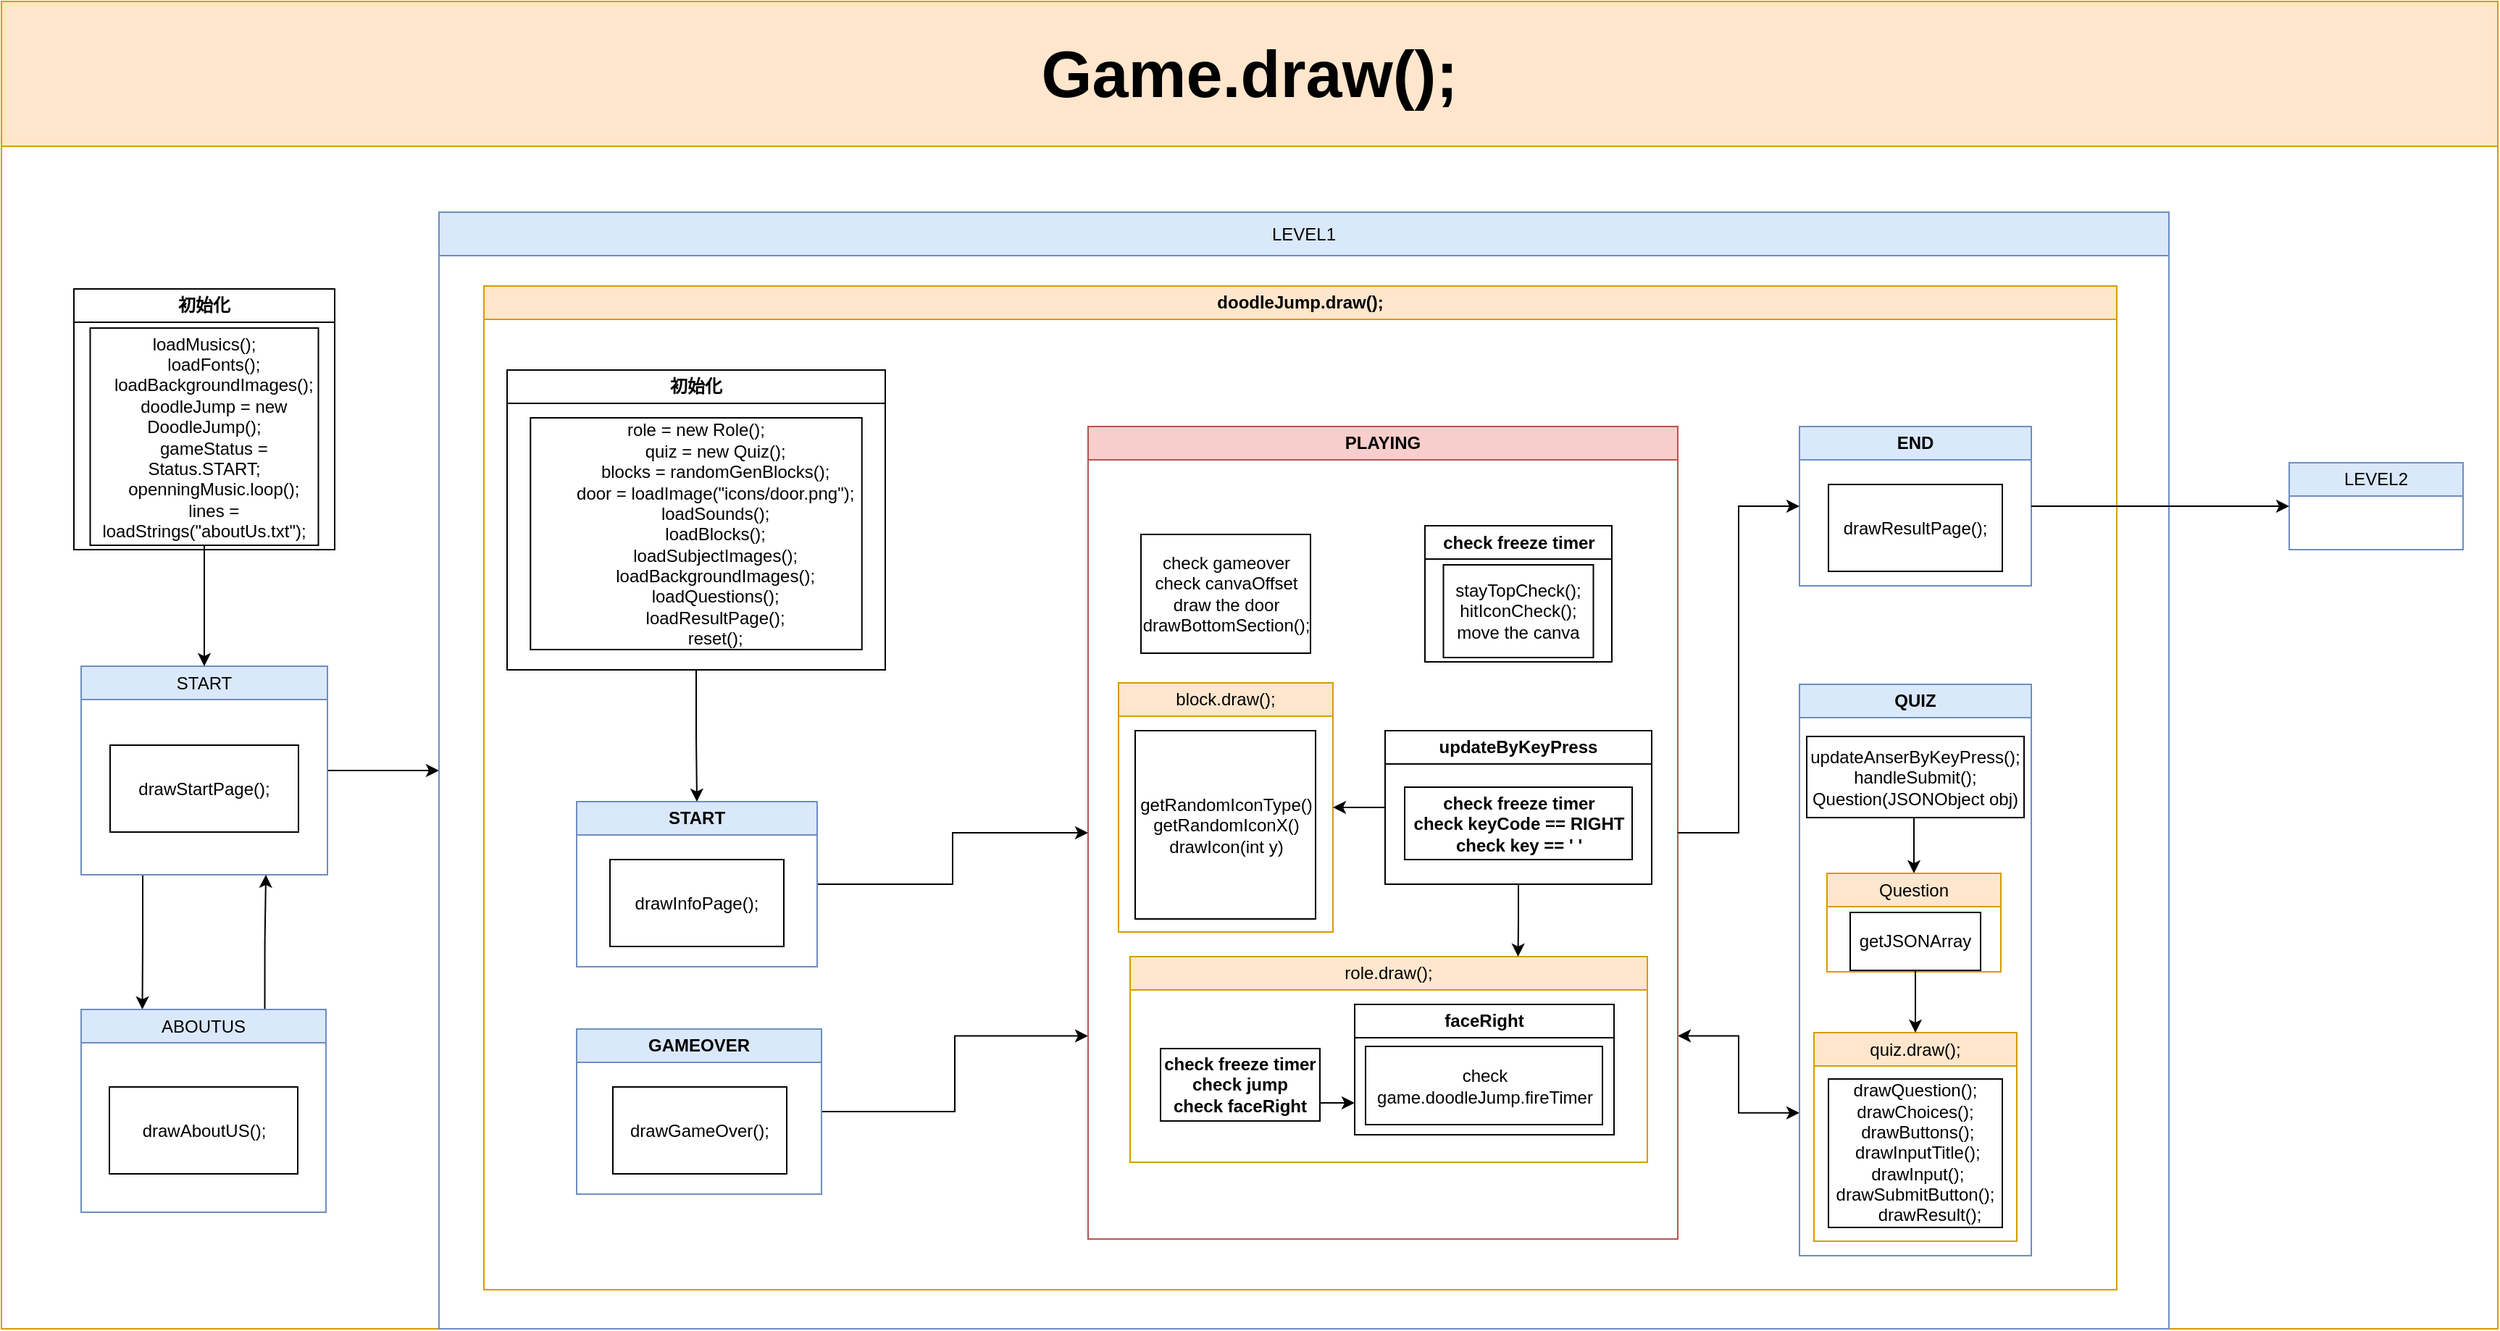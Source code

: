 <mxfile version="27.0.5">
  <diagram name="第 1 页" id="zvSUY6T6_Y0GB6HIT6o8">
    <mxGraphModel dx="370" dy="556" grid="0" gridSize="10" guides="1" tooltips="1" connect="1" arrows="1" fold="1" page="1" pageScale="1" pageWidth="827" pageHeight="1169" math="0" shadow="0">
      <root>
        <mxCell id="0" />
        <mxCell id="1" parent="0" />
        <mxCell id="VDZzqtf6pBX9vTgafcBY-35" value="&lt;font style=&quot;font-size: 45px;&quot;&gt;Game.draw();&lt;/font&gt;" style="swimlane;whiteSpace=wrap;html=1;startSize=100;fontSize=20;fillColor=#ffe6cc;strokeColor=#d79b00;" parent="1" vertex="1">
          <mxGeometry x="840" y="20" width="1723" height="916.5" as="geometry">
            <mxRectangle x="840" y="20" width="200" height="100" as="alternateBounds" />
          </mxGeometry>
        </mxCell>
        <mxCell id="VDZzqtf6pBX9vTgafcBY-46" style="edgeStyle=orthogonalEdgeStyle;rounded=0;orthogonalLoop=1;jettySize=auto;html=1;exitX=1;exitY=0.5;exitDx=0;exitDy=0;entryX=0;entryY=0.5;entryDx=0;entryDy=0;" parent="VDZzqtf6pBX9vTgafcBY-35" edge="1">
          <mxGeometry relative="1" as="geometry">
            <mxPoint x="160" y="260" as="sourcePoint" />
          </mxGeometry>
        </mxCell>
        <mxCell id="VDZzqtf6pBX9vTgafcBY-71" style="edgeStyle=orthogonalEdgeStyle;rounded=0;orthogonalLoop=1;jettySize=auto;html=1;exitX=0.25;exitY=1;exitDx=0;exitDy=0;entryX=0.25;entryY=0;entryDx=0;entryDy=0;" parent="VDZzqtf6pBX9vTgafcBY-35" source="VDZzqtf6pBX9vTgafcBY-51" target="VDZzqtf6pBX9vTgafcBY-64" edge="1">
          <mxGeometry relative="1" as="geometry" />
        </mxCell>
        <mxCell id="8nxNPM4JtghR5XvehcW0-9" style="edgeStyle=orthogonalEdgeStyle;rounded=0;orthogonalLoop=1;jettySize=auto;html=1;exitX=1;exitY=0.5;exitDx=0;exitDy=0;entryX=0;entryY=0.5;entryDx=0;entryDy=0;" edge="1" parent="VDZzqtf6pBX9vTgafcBY-35" source="VDZzqtf6pBX9vTgafcBY-51" target="VDZzqtf6pBX9vTgafcBY-66">
          <mxGeometry relative="1" as="geometry" />
        </mxCell>
        <mxCell id="VDZzqtf6pBX9vTgafcBY-51" value="&lt;span style=&quot;font-weight: 400;&quot;&gt;START&lt;/span&gt;" style="swimlane;whiteSpace=wrap;html=1;fillColor=#dae8fc;strokeColor=#6c8ebf;startSize=23;" parent="VDZzqtf6pBX9vTgafcBY-35" vertex="1">
          <mxGeometry x="55" y="459" width="170" height="144" as="geometry">
            <mxRectangle x="47" y="501" width="120" height="60" as="alternateBounds" />
          </mxGeometry>
        </mxCell>
        <mxCell id="VDZzqtf6pBX9vTgafcBY-53" value="drawStartPage();" style="rounded=0;whiteSpace=wrap;html=1;" parent="VDZzqtf6pBX9vTgafcBY-51" vertex="1">
          <mxGeometry x="20" y="54.5" width="130" height="60" as="geometry" />
        </mxCell>
        <mxCell id="VDZzqtf6pBX9vTgafcBY-72" style="edgeStyle=orthogonalEdgeStyle;rounded=0;orthogonalLoop=1;jettySize=auto;html=1;exitX=0.75;exitY=0;exitDx=0;exitDy=0;entryX=0.75;entryY=1;entryDx=0;entryDy=0;" parent="VDZzqtf6pBX9vTgafcBY-35" source="VDZzqtf6pBX9vTgafcBY-64" target="VDZzqtf6pBX9vTgafcBY-51" edge="1">
          <mxGeometry relative="1" as="geometry" />
        </mxCell>
        <mxCell id="VDZzqtf6pBX9vTgafcBY-64" value="&lt;span style=&quot;font-weight: 400;&quot;&gt;ABOUTUS&lt;/span&gt;" style="swimlane;whiteSpace=wrap;html=1;fillColor=#dae8fc;strokeColor=#6c8ebf;" parent="VDZzqtf6pBX9vTgafcBY-35" vertex="1">
          <mxGeometry x="55" y="696" width="169" height="140" as="geometry">
            <mxRectangle x="60" y="709" width="120" height="60" as="alternateBounds" />
          </mxGeometry>
        </mxCell>
        <mxCell id="VDZzqtf6pBX9vTgafcBY-65" value="drawAboutUS();" style="rounded=0;whiteSpace=wrap;html=1;" parent="VDZzqtf6pBX9vTgafcBY-64" vertex="1">
          <mxGeometry x="19.5" y="53.5" width="130" height="60" as="geometry" />
        </mxCell>
        <mxCell id="VDZzqtf6pBX9vTgafcBY-66" value="&lt;span style=&quot;font-weight: 400;&quot;&gt;LEVEL1&lt;/span&gt;" style="swimlane;whiteSpace=wrap;html=1;startSize=30;fillColor=#dae8fc;strokeColor=#6c8ebf;" parent="VDZzqtf6pBX9vTgafcBY-35" vertex="1">
          <mxGeometry x="302" y="145.5" width="1194" height="771" as="geometry">
            <mxRectangle x="302" y="145.5" width="120" height="60" as="alternateBounds" />
          </mxGeometry>
        </mxCell>
        <mxCell id="VDZzqtf6pBX9vTgafcBY-86" value="doodleJump.draw();" style="swimlane;whiteSpace=wrap;html=1;startSize=23;fillColor=#ffe6cc;strokeColor=#d79b00;" parent="VDZzqtf6pBX9vTgafcBY-66" vertex="1">
          <mxGeometry x="31" y="51" width="1127" height="693" as="geometry">
            <mxRectangle x="16" y="44" width="130" height="60" as="alternateBounds" />
          </mxGeometry>
        </mxCell>
        <mxCell id="8nxNPM4JtghR5XvehcW0-33" style="edgeStyle=orthogonalEdgeStyle;rounded=0;orthogonalLoop=1;jettySize=auto;html=1;exitX=1;exitY=0.5;exitDx=0;exitDy=0;entryX=0;entryY=0.5;entryDx=0;entryDy=0;" edge="1" parent="VDZzqtf6pBX9vTgafcBY-86" source="VDZzqtf6pBX9vTgafcBY-70" target="VDZzqtf6pBX9vTgafcBY-74">
          <mxGeometry relative="1" as="geometry" />
        </mxCell>
        <mxCell id="VDZzqtf6pBX9vTgafcBY-70" value="START" style="swimlane;whiteSpace=wrap;html=1;startSize=23;fillColor=#dae8fc;strokeColor=#6c8ebf;" parent="VDZzqtf6pBX9vTgafcBY-86" vertex="1">
          <mxGeometry x="64" y="356" width="166" height="114" as="geometry">
            <mxRectangle x="44" y="186" width="130" height="60" as="alternateBounds" />
          </mxGeometry>
        </mxCell>
        <mxCell id="VDZzqtf6pBX9vTgafcBY-93" value="drawInfoPage();" style="whiteSpace=wrap;html=1;" parent="VDZzqtf6pBX9vTgafcBY-70" vertex="1">
          <mxGeometry x="23" y="40" width="120" height="60" as="geometry" />
        </mxCell>
        <mxCell id="8nxNPM4JtghR5XvehcW0-52" style="edgeStyle=orthogonalEdgeStyle;rounded=0;orthogonalLoop=1;jettySize=auto;html=1;exitX=1;exitY=0.5;exitDx=0;exitDy=0;entryX=0;entryY=0.75;entryDx=0;entryDy=0;" edge="1" parent="VDZzqtf6pBX9vTgafcBY-86" source="VDZzqtf6pBX9vTgafcBY-75" target="VDZzqtf6pBX9vTgafcBY-74">
          <mxGeometry relative="1" as="geometry" />
        </mxCell>
        <mxCell id="VDZzqtf6pBX9vTgafcBY-75" value="GAMEOVER" style="swimlane;whiteSpace=wrap;html=1;startSize=23;fillColor=#dae8fc;strokeColor=#6c8ebf;" parent="VDZzqtf6pBX9vTgafcBY-86" vertex="1">
          <mxGeometry x="64" y="513" width="169" height="114" as="geometry">
            <mxRectangle x="274" y="186" width="130" height="60" as="alternateBounds" />
          </mxGeometry>
        </mxCell>
        <mxCell id="VDZzqtf6pBX9vTgafcBY-103" value="drawGameOver();" style="whiteSpace=wrap;html=1;" parent="VDZzqtf6pBX9vTgafcBY-75" vertex="1">
          <mxGeometry x="25" y="40" width="120" height="60" as="geometry" />
        </mxCell>
        <mxCell id="8nxNPM4JtghR5XvehcW0-16" style="edgeStyle=orthogonalEdgeStyle;rounded=0;orthogonalLoop=1;jettySize=auto;html=1;exitX=0.5;exitY=1;exitDx=0;exitDy=0;entryX=0.5;entryY=0;entryDx=0;entryDy=0;" edge="1" parent="VDZzqtf6pBX9vTgafcBY-86" source="VDZzqtf6pBX9vTgafcBY-97" target="VDZzqtf6pBX9vTgafcBY-70">
          <mxGeometry relative="1" as="geometry" />
        </mxCell>
        <mxCell id="VDZzqtf6pBX9vTgafcBY-97" value="初始化" style="swimlane;whiteSpace=wrap;html=1;startSize=23;" parent="VDZzqtf6pBX9vTgafcBY-86" vertex="1">
          <mxGeometry x="16" y="58" width="261" height="207" as="geometry">
            <mxRectangle x="118.5" y="47" width="130" height="60" as="alternateBounds" />
          </mxGeometry>
        </mxCell>
        <mxCell id="VDZzqtf6pBX9vTgafcBY-98" value="&lt;div&gt;role = new Role();&lt;/div&gt;&lt;div&gt;&amp;nbsp; &amp;nbsp; &amp;nbsp; &amp;nbsp; quiz = new Quiz();&lt;/div&gt;&lt;div&gt;&amp;nbsp; &amp;nbsp; &amp;nbsp; &amp;nbsp; blocks = randomGenBlocks();&lt;/div&gt;&lt;div&gt;&amp;nbsp; &amp;nbsp; &amp;nbsp; &amp;nbsp; door = loadImage(&quot;icons/door.png&quot;);&lt;/div&gt;&lt;div&gt;&amp;nbsp; &amp;nbsp; &amp;nbsp; &amp;nbsp; loadSounds();&lt;/div&gt;&lt;div&gt;&amp;nbsp; &amp;nbsp; &amp;nbsp; &amp;nbsp; loadBlocks();&lt;/div&gt;&lt;div&gt;&amp;nbsp; &amp;nbsp; &amp;nbsp; &amp;nbsp; loadSubjectImages();&lt;/div&gt;&lt;div&gt;&amp;nbsp; &amp;nbsp; &amp;nbsp; &amp;nbsp; loadBackgroundImages();&lt;/div&gt;&lt;div&gt;&amp;nbsp; &amp;nbsp; &amp;nbsp; &amp;nbsp; loadQuestions();&lt;/div&gt;&lt;div&gt;&amp;nbsp; &amp;nbsp; &amp;nbsp; &amp;nbsp; loadResultPage();&lt;/div&gt;&lt;div&gt;&amp;nbsp; &amp;nbsp; &amp;nbsp; &amp;nbsp; reset();&lt;/div&gt;" style="whiteSpace=wrap;html=1;" parent="VDZzqtf6pBX9vTgafcBY-97" vertex="1">
          <mxGeometry x="16.13" y="33" width="228.75" height="160" as="geometry" />
        </mxCell>
        <mxCell id="8nxNPM4JtghR5XvehcW0-41" style="edgeStyle=orthogonalEdgeStyle;rounded=0;orthogonalLoop=1;jettySize=auto;html=1;exitX=1;exitY=0.75;exitDx=0;exitDy=0;entryX=0;entryY=0.75;entryDx=0;entryDy=0;startArrow=classic;startFill=1;" edge="1" parent="VDZzqtf6pBX9vTgafcBY-86" source="VDZzqtf6pBX9vTgafcBY-74" target="VDZzqtf6pBX9vTgafcBY-77">
          <mxGeometry relative="1" as="geometry" />
        </mxCell>
        <mxCell id="VDZzqtf6pBX9vTgafcBY-74" value="PLAYING" style="swimlane;whiteSpace=wrap;html=1;startSize=23;fillColor=#f8cecc;strokeColor=#b85450;" parent="VDZzqtf6pBX9vTgafcBY-86" vertex="1">
          <mxGeometry x="417" y="97" width="407" height="561" as="geometry">
            <mxRectangle x="398" y="438" width="130" height="60" as="alternateBounds" />
          </mxGeometry>
        </mxCell>
        <mxCell id="VDZzqtf6pBX9vTgafcBY-134" value="&lt;span style=&quot;background-color: transparent; color: light-dark(rgb(0, 0, 0), rgb(255, 255, 255));&quot;&gt;check freeze timer&lt;/span&gt;" style="swimlane;whiteSpace=wrap;html=1;" parent="VDZzqtf6pBX9vTgafcBY-74" vertex="1">
          <mxGeometry x="232.5" y="68.5" width="129" height="94" as="geometry" />
        </mxCell>
        <mxCell id="VDZzqtf6pBX9vTgafcBY-135" value="&lt;div&gt;stayTopCheck();&lt;/div&gt;&lt;div&gt;hitIconCheck();&lt;/div&gt;&lt;div&gt;move the canva&lt;/div&gt;" style="rounded=0;whiteSpace=wrap;html=1;" parent="VDZzqtf6pBX9vTgafcBY-134" vertex="1">
          <mxGeometry x="12.75" y="27" width="103.5" height="64" as="geometry" />
        </mxCell>
        <mxCell id="VDZzqtf6pBX9vTgafcBY-136" value="&lt;span style=&quot;font-weight: 400;&quot;&gt;block.draw();&lt;/span&gt;" style="swimlane;whiteSpace=wrap;html=1;fillColor=#ffe6cc;strokeColor=#d79b00;" parent="VDZzqtf6pBX9vTgafcBY-74" vertex="1">
          <mxGeometry x="21" y="177" width="148" height="172" as="geometry">
            <mxRectangle x="40" y="390" width="120" height="60" as="alternateBounds" />
          </mxGeometry>
        </mxCell>
        <mxCell id="VDZzqtf6pBX9vTgafcBY-137" value="getRandomIconType()&lt;div&gt;getRandomIconX()&lt;br&gt;drawIcon(int y)&lt;/div&gt;" style="rounded=0;whiteSpace=wrap;html=1;" parent="VDZzqtf6pBX9vTgafcBY-136" vertex="1">
          <mxGeometry x="11.5" y="33" width="124.5" height="130" as="geometry" />
        </mxCell>
        <mxCell id="VDZzqtf6pBX9vTgafcBY-132" value="check gameover&lt;div&gt;check canvaOffset&lt;/div&gt;&lt;div&gt;draw the door&lt;/div&gt;&lt;div&gt;drawBottomSection();&lt;/div&gt;" style="rounded=0;whiteSpace=wrap;html=1;" parent="VDZzqtf6pBX9vTgafcBY-74" vertex="1">
          <mxGeometry x="36.5" y="74.5" width="117" height="82" as="geometry" />
        </mxCell>
        <mxCell id="VDZzqtf6pBX9vTgafcBY-141" value="&lt;span style=&quot;font-weight: 400;&quot;&gt;role.draw();&lt;/span&gt;" style="swimlane;whiteSpace=wrap;html=1;fillColor=#ffe6cc;strokeColor=#d79b00;" parent="VDZzqtf6pBX9vTgafcBY-74" vertex="1">
          <mxGeometry x="29" y="366" width="357" height="142" as="geometry">
            <mxRectangle x="46" y="696" width="120" height="60" as="alternateBounds" />
          </mxGeometry>
        </mxCell>
        <mxCell id="8nxNPM4JtghR5XvehcW0-54" style="edgeStyle=orthogonalEdgeStyle;rounded=0;orthogonalLoop=1;jettySize=auto;html=1;exitX=1;exitY=0.75;exitDx=0;exitDy=0;entryX=0;entryY=0.75;entryDx=0;entryDy=0;" edge="1" parent="VDZzqtf6pBX9vTgafcBY-141" source="VDZzqtf6pBX9vTgafcBY-142" target="VDZzqtf6pBX9vTgafcBY-148">
          <mxGeometry relative="1" as="geometry" />
        </mxCell>
        <mxCell id="VDZzqtf6pBX9vTgafcBY-142" value="&lt;span style=&quot;font-weight: 700;&quot;&gt;check freeze timer&lt;/span&gt;&lt;div&gt;&lt;span style=&quot;font-weight: 700;&quot;&gt;check jump&lt;/span&gt;&lt;/div&gt;&lt;div&gt;&lt;span style=&quot;font-weight: 700;&quot;&gt;check faceRight&lt;/span&gt;&lt;/div&gt;" style="rounded=0;whiteSpace=wrap;html=1;" parent="VDZzqtf6pBX9vTgafcBY-141" vertex="1">
          <mxGeometry x="21" y="63.5" width="110" height="50" as="geometry" />
        </mxCell>
        <mxCell id="VDZzqtf6pBX9vTgafcBY-148" value="faceRight" style="swimlane;whiteSpace=wrap;html=1;" parent="VDZzqtf6pBX9vTgafcBY-141" vertex="1">
          <mxGeometry x="155" y="33" width="179" height="90" as="geometry" />
        </mxCell>
        <mxCell id="VDZzqtf6pBX9vTgafcBY-149" value="&lt;div&gt;check&lt;/div&gt;game.doodleJump.fireTimer" style="rounded=0;whiteSpace=wrap;html=1;" parent="VDZzqtf6pBX9vTgafcBY-148" vertex="1">
          <mxGeometry x="7.5" y="29" width="163.5" height="54" as="geometry" />
        </mxCell>
        <mxCell id="8nxNPM4JtghR5XvehcW0-46" style="edgeStyle=orthogonalEdgeStyle;rounded=0;orthogonalLoop=1;jettySize=auto;html=1;exitX=0.5;exitY=1;exitDx=0;exitDy=0;entryX=0.75;entryY=0;entryDx=0;entryDy=0;" edge="1" parent="VDZzqtf6pBX9vTgafcBY-74" source="8nxNPM4JtghR5XvehcW0-45" target="VDZzqtf6pBX9vTgafcBY-141">
          <mxGeometry relative="1" as="geometry" />
        </mxCell>
        <mxCell id="8nxNPM4JtghR5XvehcW0-51" style="edgeStyle=orthogonalEdgeStyle;rounded=0;orthogonalLoop=1;jettySize=auto;html=1;exitX=0;exitY=0.5;exitDx=0;exitDy=0;entryX=1;entryY=0.5;entryDx=0;entryDy=0;" edge="1" parent="VDZzqtf6pBX9vTgafcBY-74" source="8nxNPM4JtghR5XvehcW0-45" target="VDZzqtf6pBX9vTgafcBY-136">
          <mxGeometry relative="1" as="geometry" />
        </mxCell>
        <mxCell id="8nxNPM4JtghR5XvehcW0-45" value="updateByKeyPress" style="swimlane;whiteSpace=wrap;html=1;" vertex="1" parent="VDZzqtf6pBX9vTgafcBY-74">
          <mxGeometry x="205" y="210" width="184" height="106" as="geometry" />
        </mxCell>
        <mxCell id="8nxNPM4JtghR5XvehcW0-49" value="&lt;span style=&quot;font-weight: 700;&quot;&gt;check freeze timer&lt;/span&gt;&lt;div&gt;&lt;b&gt;check&amp;nbsp;&lt;/b&gt;&lt;span style=&quot;background-color: transparent;&quot;&gt;&lt;b&gt;keyCode == RIGHT&lt;/b&gt;&lt;/span&gt;&lt;/div&gt;&lt;div&gt;&lt;b style=&quot;background-color: transparent; color: light-dark(rgb(0, 0, 0), rgb(255, 255, 255));&quot;&gt;check key == &#39; &#39;&lt;/b&gt;&lt;/div&gt;" style="rounded=0;whiteSpace=wrap;html=1;" vertex="1" parent="8nxNPM4JtghR5XvehcW0-45">
          <mxGeometry x="13.5" y="39" width="157" height="50" as="geometry" />
        </mxCell>
        <mxCell id="VDZzqtf6pBX9vTgafcBY-77" value="QUIZ" style="swimlane;whiteSpace=wrap;html=1;startSize=23;fillColor=#dae8fc;strokeColor=#6c8ebf;" parent="VDZzqtf6pBX9vTgafcBY-86" vertex="1">
          <mxGeometry x="908" y="275" width="160" height="394.5" as="geometry">
            <mxRectangle x="921" y="526" width="130" height="60" as="alternateBounds" />
          </mxGeometry>
        </mxCell>
        <mxCell id="VDZzqtf6pBX9vTgafcBY-106" value="&lt;span style=&quot;font-weight: 400;&quot;&gt;quiz.draw();&lt;/span&gt;" style="swimlane;whiteSpace=wrap;html=1;startSize=23;fillColor=#ffe6cc;strokeColor=#d79b00;" parent="VDZzqtf6pBX9vTgafcBY-77" vertex="1">
          <mxGeometry x="10" y="240.5" width="140" height="144" as="geometry">
            <mxRectangle x="16" y="250.5" width="130" height="60" as="alternateBounds" />
          </mxGeometry>
        </mxCell>
        <mxCell id="VDZzqtf6pBX9vTgafcBY-139" value="drawQuestion();&lt;div&gt;&lt;div&gt;drawChoices();&lt;/div&gt;&lt;div&gt;&amp;nbsp;drawButtons();&lt;/div&gt;&lt;div&gt;&amp;nbsp;drawInputTitle();&lt;/div&gt;&lt;div&gt;&amp;nbsp;drawInput();&lt;/div&gt;&lt;/div&gt;&lt;div&gt;&lt;div&gt;drawSubmitButton();&lt;/div&gt;&lt;div&gt;&amp;nbsp; &amp;nbsp; &amp;nbsp; drawResult();&lt;/div&gt;&lt;/div&gt;" style="whiteSpace=wrap;html=1;" parent="VDZzqtf6pBX9vTgafcBY-106" vertex="1">
          <mxGeometry x="10" y="32" width="120" height="102.5" as="geometry" />
        </mxCell>
        <mxCell id="8nxNPM4JtghR5XvehcW0-27" style="edgeStyle=orthogonalEdgeStyle;rounded=0;orthogonalLoop=1;jettySize=auto;html=1;exitX=0.5;exitY=1;exitDx=0;exitDy=0;entryX=0.5;entryY=0;entryDx=0;entryDy=0;" edge="1" parent="VDZzqtf6pBX9vTgafcBY-77" source="VDZzqtf6pBX9vTgafcBY-166" target="VDZzqtf6pBX9vTgafcBY-138">
          <mxGeometry relative="1" as="geometry" />
        </mxCell>
        <mxCell id="VDZzqtf6pBX9vTgafcBY-166" value="updateAnserByKeyPress();&lt;div&gt;handleSubmit();&lt;/div&gt;&lt;div&gt;Question(JSONObject obj)&lt;/div&gt;" style="whiteSpace=wrap;html=1;" parent="VDZzqtf6pBX9vTgafcBY-77" vertex="1">
          <mxGeometry x="5" y="36" width="150" height="56" as="geometry" />
        </mxCell>
        <mxCell id="VDZzqtf6pBX9vTgafcBY-138" value="&lt;span style=&quot;font-weight: 400;&quot;&gt;Question&lt;/span&gt;" style="swimlane;whiteSpace=wrap;html=1;startSize=23;fillColor=#ffe6cc;strokeColor=#d79b00;" parent="VDZzqtf6pBX9vTgafcBY-77" vertex="1">
          <mxGeometry x="19" y="130.5" width="120" height="68" as="geometry">
            <mxRectangle x="20" y="121" width="130" height="60" as="alternateBounds" />
          </mxGeometry>
        </mxCell>
        <mxCell id="VDZzqtf6pBX9vTgafcBY-168" value="getJSONArray" style="whiteSpace=wrap;html=1;" parent="VDZzqtf6pBX9vTgafcBY-138" vertex="1">
          <mxGeometry x="16" y="27" width="90" height="40" as="geometry" />
        </mxCell>
        <mxCell id="VDZzqtf6pBX9vTgafcBY-172" style="edgeStyle=orthogonalEdgeStyle;rounded=0;orthogonalLoop=1;jettySize=auto;html=1;exitX=0.5;exitY=1;exitDx=0;exitDy=0;entryX=0.5;entryY=0;entryDx=0;entryDy=0;" parent="VDZzqtf6pBX9vTgafcBY-77" source="VDZzqtf6pBX9vTgafcBY-168" target="VDZzqtf6pBX9vTgafcBY-106" edge="1">
          <mxGeometry relative="1" as="geometry" />
        </mxCell>
        <mxCell id="VDZzqtf6pBX9vTgafcBY-76" value="END" style="swimlane;whiteSpace=wrap;html=1;startSize=23;fillColor=#dae8fc;strokeColor=#6c8ebf;" parent="VDZzqtf6pBX9vTgafcBY-86" vertex="1">
          <mxGeometry x="908" y="97" width="160" height="110" as="geometry">
            <mxRectangle x="921" y="97" width="130" height="60" as="alternateBounds" />
          </mxGeometry>
        </mxCell>
        <mxCell id="VDZzqtf6pBX9vTgafcBY-104" value="drawResultPage();" style="whiteSpace=wrap;html=1;" parent="VDZzqtf6pBX9vTgafcBY-76" vertex="1">
          <mxGeometry x="20" y="40" width="120" height="60" as="geometry" />
        </mxCell>
        <mxCell id="8nxNPM4JtghR5XvehcW0-38" style="edgeStyle=orthogonalEdgeStyle;rounded=0;orthogonalLoop=1;jettySize=auto;html=1;exitX=1;exitY=0.5;exitDx=0;exitDy=0;entryX=0;entryY=0.5;entryDx=0;entryDy=0;" edge="1" parent="VDZzqtf6pBX9vTgafcBY-86" source="VDZzqtf6pBX9vTgafcBY-74" target="VDZzqtf6pBX9vTgafcBY-76">
          <mxGeometry relative="1" as="geometry" />
        </mxCell>
        <mxCell id="VDZzqtf6pBX9vTgafcBY-94" value="初始化" style="swimlane;whiteSpace=wrap;html=1;startSize=23;" parent="VDZzqtf6pBX9vTgafcBY-35" vertex="1">
          <mxGeometry x="50" y="198.5" width="180" height="180" as="geometry">
            <mxRectangle x="42" y="391" width="130" height="60" as="alternateBounds" />
          </mxGeometry>
        </mxCell>
        <mxCell id="VDZzqtf6pBX9vTgafcBY-95" value="&lt;div&gt;loadMusics();&lt;/div&gt;&lt;div&gt;&amp;nbsp; &amp;nbsp; loadFonts();&lt;/div&gt;&lt;div&gt;&amp;nbsp; &amp;nbsp; loadBackgroundImages();&lt;/div&gt;&lt;div&gt;&amp;nbsp; &amp;nbsp; doodleJump = new DoodleJump();&lt;/div&gt;&lt;div&gt;&amp;nbsp; &amp;nbsp; gameStatus = Status.START;&lt;/div&gt;&lt;div&gt;&amp;nbsp; &amp;nbsp; openningMusic.loop();&lt;/div&gt;&lt;div&gt;&amp;nbsp; &amp;nbsp; lines = loadStrings(&quot;aboutUs.txt&quot;);&lt;/div&gt;" style="whiteSpace=wrap;html=1;" parent="VDZzqtf6pBX9vTgafcBY-94" vertex="1">
          <mxGeometry x="11.25" y="27" width="157.5" height="150" as="geometry" />
        </mxCell>
        <mxCell id="VDZzqtf6pBX9vTgafcBY-176" style="edgeStyle=orthogonalEdgeStyle;rounded=0;orthogonalLoop=1;jettySize=auto;html=1;exitX=0.5;exitY=1;exitDx=0;exitDy=0;entryX=0.5;entryY=0;entryDx=0;entryDy=0;" parent="VDZzqtf6pBX9vTgafcBY-35" source="VDZzqtf6pBX9vTgafcBY-95" target="VDZzqtf6pBX9vTgafcBY-51" edge="1">
          <mxGeometry relative="1" as="geometry" />
        </mxCell>
        <mxCell id="VDZzqtf6pBX9vTgafcBY-87" value="&lt;span style=&quot;font-weight: 400;&quot;&gt;LEVEL2&lt;/span&gt;" style="swimlane;whiteSpace=wrap;html=1;fillColor=#dae8fc;strokeColor=#6c8ebf;" parent="VDZzqtf6pBX9vTgafcBY-35" vertex="1" collapsed="1">
          <mxGeometry x="1579" y="318.5" width="120" height="60" as="geometry">
            <mxRectangle x="850" y="110" width="560" height="1010" as="alternateBounds" />
          </mxGeometry>
        </mxCell>
        <mxCell id="VDZzqtf6pBX9vTgafcBY-88" value="" style="rounded=0;whiteSpace=wrap;html=1;" parent="VDZzqtf6pBX9vTgafcBY-87" vertex="1">
          <mxGeometry x="25" y="60" width="130" height="60" as="geometry" />
        </mxCell>
        <mxCell id="8nxNPM4JtghR5XvehcW0-28" style="edgeStyle=orthogonalEdgeStyle;rounded=0;orthogonalLoop=1;jettySize=auto;html=1;exitX=1;exitY=0.5;exitDx=0;exitDy=0;entryX=0;entryY=0.5;entryDx=0;entryDy=0;" edge="1" parent="VDZzqtf6pBX9vTgafcBY-35" source="VDZzqtf6pBX9vTgafcBY-76" target="VDZzqtf6pBX9vTgafcBY-87">
          <mxGeometry relative="1" as="geometry" />
        </mxCell>
      </root>
    </mxGraphModel>
  </diagram>
</mxfile>
